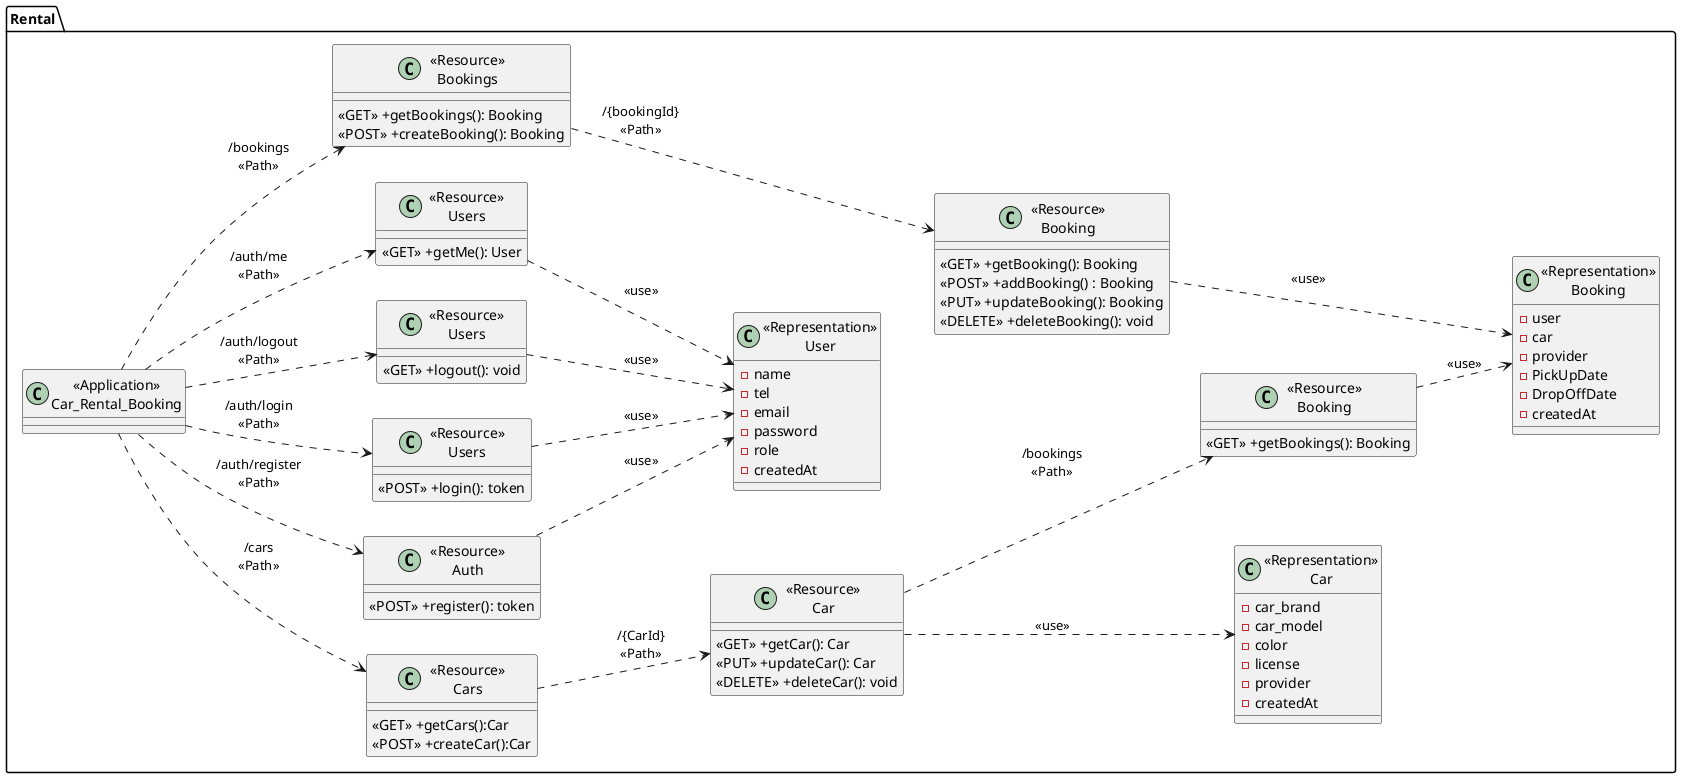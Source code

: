 @startuml Car_Rental_Booking_Class_Diagram
left to right direction
package "Rental"{
    class "<<Application>>\nCar_Rental_Booking" as RentalService{}

    class "<<Resource>>\nCars" as ResourceCars{
        <<GET>> +getCars():Car
        <<POST>> +createCar():Car
    }

    class "<<Resource>>\nCar" as ResourceCar {
        <<GET>> +getCar(): Car
        <<PUT>> +updateCar(): Car
        <<DELETE>> +deleteCar(): void
    }

    class "<<Representation>>\nCar" as RepresentationCar {
        -car_brand
        -car_model
        -color
        -license
        -provider
        -createdAt
    }


    class "<<Resource>>\nAuth" as ResourceAuthRegister {
        <<POST>> +register(): token
    }

     class "<<Resource>>\nUsers" as ResourceAuthLogin{
         <<POST>> +login(): token
    }
     class "<<Resource>>\nUsers" as ResourceAuthLogout{
       <<GET>> +logout(): void
    }
     class "<<Resource>>\nUsers" as ResourceAuthGetMe{
        <<GET>> +getMe(): User
    }

    class "<<Representation>>\nUser" as RepresentationUser {
        -name
        -tel
        -email
        -password
        -role
        -createdAt
        
    }

    
    class "<<Resource>>\nBookings" as ResourceBookings{
        <<GET>> +getBookings(): Booking
        <<POST>> +createBooking(): Booking
        
    }

     class "<<Resource>>\nBooking" as ResourceBooking {
        <<GET>> +getBooking(): Booking
        <<POST>> +addBooking() : Booking
        <<PUT>> +updateBooking(): Booking
        <<DELETE>> +deleteBooking(): void
    }

    class "<<Representation>>\nBooking" as RepresentationBooking {
        -user
        -car
        -provider
        -PickUpDate
        -DropOffDate
        -createdAt
    }

    class "<<Resource>>\nBooking" as ResourceAllBooking {
        <<GET>> +getBookings(): Booking
    }
}

RentalService ..> ResourceCars:"/cars\n<<Path>>"
ResourceCars ..> ResourceCar: "/{CarId}\n<<Path>>"
ResourceCar ..> RepresentationCar: "<<use>>"
ResourceCar ..> ResourceAllBooking: "/bookings\n<<Path>>"
ResourceAllBooking ..> RepresentationBooking: "<<use>>"

RentalService ..> ResourceBookings:"/bookings\n<<Path>>"
ResourceBookings ..> ResourceBooking: "/{bookingId}\n<<Path>>"
ResourceBooking ..> RepresentationBooking: "<<use>>"

RentalService ..> ResourceAuthLogin:"/auth/login\n<<Path>>"
RentalService ..> ResourceAuthLogout:"/auth/logout\n<<Path>>"
RentalService ..> ResourceAuthRegister:"/auth/register\n<<Path>>"
RentalService ..> ResourceAuthGetMe:"/auth/me\n<<Path>>"

ResourceAuthGetMe ..> RepresentationUser: "<<use>>"
ResourceAuthLogin ..> RepresentationUser: "<<use>>"
ResourceAuthLogout ..> RepresentationUser: "<<use>>"
ResourceAuthRegister ..> RepresentationUser: "<<use>>"

@enduml